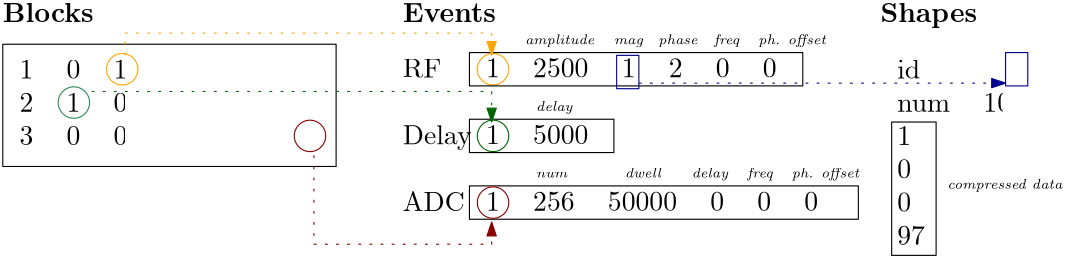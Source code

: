 <?xml version="1.0"?>
<!DOCTYPE ipe SYSTEM "ipe.dtd">
<ipe version="70005" creator="Ipe 7.1.4">
<info created="D:20150420133031" modified="D:20150420135700"/>
<ipestyle name="basic">
<symbol name="arrow/arc(spx)">
<path stroke="sym-stroke" fill="sym-stroke" pen="sym-pen">
0 0 m
-1 0.333 l
-1 -0.333 l
h
</path>
</symbol>
<symbol name="arrow/farc(spx)">
<path stroke="sym-stroke" fill="white" pen="sym-pen">
0 0 m
-1 0.333 l
-1 -0.333 l
h
</path>
</symbol>
<symbol name="mark/circle(sx)" transformations="translations">
<path fill="sym-stroke">
0.6 0 0 0.6 0 0 e
0.4 0 0 0.4 0 0 e
</path>
</symbol>
<symbol name="mark/disk(sx)" transformations="translations">
<path fill="sym-stroke">
0.6 0 0 0.6 0 0 e
</path>
</symbol>
<symbol name="mark/fdisk(sfx)" transformations="translations">
<group>
<path fill="sym-fill">
0.5 0 0 0.5 0 0 e
</path>
<path fill="sym-stroke" fillrule="eofill">
0.6 0 0 0.6 0 0 e
0.4 0 0 0.4 0 0 e
</path>
</group>
</symbol>
<symbol name="mark/box(sx)" transformations="translations">
<path fill="sym-stroke" fillrule="eofill">
-0.6 -0.6 m
0.6 -0.6 l
0.6 0.6 l
-0.6 0.6 l
h
-0.4 -0.4 m
0.4 -0.4 l
0.4 0.4 l
-0.4 0.4 l
h
</path>
</symbol>
<symbol name="mark/square(sx)" transformations="translations">
<path fill="sym-stroke">
-0.6 -0.6 m
0.6 -0.6 l
0.6 0.6 l
-0.6 0.6 l
h
</path>
</symbol>
<symbol name="mark/fsquare(sfx)" transformations="translations">
<group>
<path fill="sym-fill">
-0.5 -0.5 m
0.5 -0.5 l
0.5 0.5 l
-0.5 0.5 l
h
</path>
<path fill="sym-stroke" fillrule="eofill">
-0.6 -0.6 m
0.6 -0.6 l
0.6 0.6 l
-0.6 0.6 l
h
-0.4 -0.4 m
0.4 -0.4 l
0.4 0.4 l
-0.4 0.4 l
h
</path>
</group>
</symbol>
<symbol name="mark/cross(sx)" transformations="translations">
<group>
<path fill="sym-stroke">
-0.43 -0.57 m
0.57 0.43 l
0.43 0.57 l
-0.57 -0.43 l
h
</path>
<path fill="sym-stroke">
-0.43 0.57 m
0.57 -0.43 l
0.43 -0.57 l
-0.57 0.43 l
h
</path>
</group>
</symbol>
<symbol name="arrow/fnormal(spx)">
<path stroke="sym-stroke" fill="white" pen="sym-pen">
0 0 m
-1 0.333 l
-1 -0.333 l
h
</path>
</symbol>
<symbol name="arrow/pointed(spx)">
<path stroke="sym-stroke" fill="sym-stroke" pen="sym-pen">
0 0 m
-1 0.333 l
-0.8 0 l
-1 -0.333 l
h
</path>
</symbol>
<symbol name="arrow/fpointed(spx)">
<path stroke="sym-stroke" fill="white" pen="sym-pen">
0 0 m
-1 0.333 l
-0.8 0 l
-1 -0.333 l
h
</path>
</symbol>
<symbol name="arrow/linear(spx)">
<path stroke="sym-stroke" pen="sym-pen">
-1 0.333 m
0 0 l
-1 -0.333 l
</path>
</symbol>
<symbol name="arrow/fdouble(spx)">
<path stroke="sym-stroke" fill="white" pen="sym-pen">
0 0 m
-1 0.333 l
-1 -0.333 l
h
-1 0 m
-2 0.333 l
-2 -0.333 l
h
</path>
</symbol>
<symbol name="arrow/double(spx)">
<path stroke="sym-stroke" fill="sym-stroke" pen="sym-pen">
0 0 m
-1 0.333 l
-1 -0.333 l
h
-1 0 m
-2 0.333 l
-2 -0.333 l
h
</path>
</symbol>
<pen name="heavier" value="0.8"/>
<pen name="fat" value="1.2"/>
<pen name="ultrafat" value="2"/>
<symbolsize name="large" value="5"/>
<symbolsize name="small" value="2"/>
<symbolsize name="tiny" value="1.1"/>
<arrowsize name="large" value="10"/>
<arrowsize name="small" value="5"/>
<arrowsize name="tiny" value="3"/>
<color name="red" value="1 0 0"/>
<color name="green" value="0 1 0"/>
<color name="blue" value="0 0 1"/>
<color name="yellow" value="1 1 0"/>
<color name="orange" value="1 0.647 0"/>
<color name="gold" value="1 0.843 0"/>
<color name="purple" value="0.627 0.125 0.941"/>
<color name="gray" value="0.745"/>
<color name="brown" value="0.647 0.165 0.165"/>
<color name="navy" value="0 0 0.502"/>
<color name="pink" value="1 0.753 0.796"/>
<color name="seagreen" value="0.18 0.545 0.341"/>
<color name="turquoise" value="0.251 0.878 0.816"/>
<color name="violet" value="0.933 0.51 0.933"/>
<color name="darkblue" value="0 0 0.545"/>
<color name="darkcyan" value="0 0.545 0.545"/>
<color name="darkgray" value="0.663"/>
<color name="darkgreen" value="0 0.392 0"/>
<color name="darkmagenta" value="0.545 0 0.545"/>
<color name="darkorange" value="1 0.549 0"/>
<color name="darkred" value="0.545 0 0"/>
<color name="lightblue" value="0.678 0.847 0.902"/>
<color name="lightcyan" value="0.878 1 1"/>
<color name="lightgray" value="0.827"/>
<color name="lightgreen" value="0.565 0.933 0.565"/>
<color name="lightyellow" value="1 1 0.878"/>
<dashstyle name="dashed" value="[4] 0"/>
<dashstyle name="dotted" value="[1 3] 0"/>
<dashstyle name="dash dotted" value="[4 2 1 2] 0"/>
<dashstyle name="dash dot dotted" value="[4 2 1 2 1 2] 0"/>
<textsize name="large" value="\large"/>
<textsize name="Large" value="\Large"/>
<textsize name="LARGE" value="\LARGE"/>
<textsize name="huge" value="\huge"/>
<textsize name="Huge" value="\Huge"/>
<textsize name="small" value="\small"/>
<textsize name="footnote" value="\footnotesize"/>
<textsize name="tiny" value="\tiny"/>
<textstyle name="center" begin="\begin{center}" end="\end{center}"/>
<textstyle name="itemize" begin="\begin{itemize}" end="\end{itemize}"/>
<textstyle name="item" begin="\begin{itemize}\item{}" end="\end{itemize}"/>
<gridsize name="4 pts" value="4"/>
<gridsize name="8 pts (~3 mm)" value="8"/>
<gridsize name="16 pts (~6 mm)" value="16"/>
<gridsize name="32 pts (~12 mm)" value="32"/>
<gridsize name="10 pts (~3.5 mm)" value="10"/>
<gridsize name="20 pts (~7 mm)" value="20"/>
<gridsize name="14 pts (~5 mm)" value="14"/>
<gridsize name="28 pts (~10 mm)" value="28"/>
<gridsize name="56 pts (~20 mm)" value="56"/>
<anglesize name="90 deg" value="90"/>
<anglesize name="60 deg" value="60"/>
<anglesize name="45 deg" value="45"/>
<anglesize name="30 deg" value="30"/>
<anglesize name="22.5 deg" value="22.5"/>
<tiling name="falling" angle="-60" step="4" width="1"/>
<tiling name="rising" angle="30" step="4" width="1"/>
</ipestyle>
<page>
<layer name="alpha"/>
<view layers="alpha" active="alpha"/>
<path layer="alpha" matrix="0.909091 0 0 2.75 2.90909 -1428" stroke="black">
32 816 m
32 800 l
164 800 l
164 816 l
h
</path>
<text matrix="1 0 0 1 164 -8" transformations="translations" pos="36 812" stroke="black" type="label" width="116.563" height="8.465" depth="3.49" valign="baseline">\begin{tabular}{rrrrrr}
1 &amp; 2500 &amp;  1 &amp;  2 &amp;  0 &amp;  0
\end{tabular}</text>
<text matrix="1 0 0 1 8 -8" transformations="translations" pos="24 832" stroke="black" type="label" width="32.719" height="6.918" depth="0" valign="baseline">\textbf{Blocks}</text>
<text matrix="1 0 0 1 -12 32" transformations="translations" pos="44 780" stroke="black" type="minipage" width="44" height="20.406" depth="15.46" valign="top">\begin{tabular}{rrrrrrr}
1 &amp; 0 &amp; 1 &amp; 0 &amp; 0 &amp; 0 &amp; 0\\
2 &amp; 1 &amp; 0 &amp; 0 &amp; 0 &amp; 0 &amp; 0\\
3 &amp; 0 &amp; 0 &amp; 0 &amp; 0 &amp; 0 &amp; 1\\
\end{tabular}</text>
<path matrix="1 0 0 1 -1 -1" stroke="orange">
5.65685 0 0 5.65685 76 808 e
</path>
<path matrix="1 0 0 1 132.5 -1" stroke="orange">
5.65685 0 0 5.65685 76 808 e
</path>
<text matrix="1 0 0 1 152 -28" transformations="translations" pos="24 832" stroke="black" type="label" width="13.837" height="6.808" depth="0" valign="baseline">RF</text>
<path matrix="1 0 0 1 -18.4 -13" stroke="seagreen">
5.65685 0 0 5.65685 76 808 e
</path>
<path matrix="0.393939 0 0 0.75 187.394 177" stroke="black">
32 816 m
32 800 l
164 800 l
164 816 l
h
</path>
<path matrix="1 0 0 1 132.5 -25" stroke="darkgreen">
5.65685 0 0 5.65685 76 808 e
</path>
<text matrix="1 0 0 1 152 -52" transformations="translations" pos="24 832" stroke="black" type="label" width="24.768" height="6.926" depth="1.93" valign="baseline">Delay</text>
<path matrix="1.06061 0 0 0.75 166.061 153" stroke="black">
32 816 m
32 800 l
164 800 l
164 816 l
h
</path>
<text matrix="1 0 0 1 164 -56" transformations="translations" pos="36 812" stroke="black" type="label" width="134.828" height="8.465" depth="3.49" valign="baseline">\begin{tabular}{rrrrrr}
1 &amp;  256  &amp; 50000 &amp;  0 &amp; 0 &amp; 0
\end{tabular}
</text>
<path matrix="1 0 0 1 132.5 -49" stroke="darkred">
5.65685 0 0 5.65685 76 808 e
</path>
<text matrix="1 0 0 1 152 -76" transformations="translations" pos="24 832" stroke="black" type="label" width="22.278" height="6.808" depth="0" valign="baseline">ADC</text>
<path matrix="1 0 0 1 66.6 -25" stroke="darkred">
5.65685 0 0 5.65685 76 808 e
</path>
<path matrix="0.909091 0 0 0.75 170.909 201" stroke="black">
32 816 m
32 800 l
164 800 l
164 816 l
h
</path>
<text matrix="1 0 0 1 164 -32" transformations="translations" pos="36 812" stroke="black" type="label" width="48.817" height="8.465" depth="3.49" valign="baseline">\begin{tabular}{rr}
1 &amp; 5000
\end{tabular}</text>
<text matrix="1 0 0 1 196 -16" transformations="translations" pos="24 832" stroke="black" type="label" width="24.994" height="3.468" depth="0.96" valign="baseline">\tiny\em \textrm{amplitude}</text>
<text matrix="1 0 0 1 228 -16" transformations="translations" pos="24 832" stroke="black" type="label" width="10.477" height="2.153" depth="0.96" valign="baseline">\tiny\em \textrm{mag}</text>
<text matrix="1 0 0 1 244 -16" transformations="translations" pos="24 832" stroke="black" type="label" width="14.145" height="3.468" depth="0.96" valign="baseline">\tiny\em \textrm{phase}</text>
<text matrix="1 0 0 1 264 -16" transformations="translations" pos="24 832" stroke="black" type="label" width="9.166" height="3.468" depth="0.96" valign="baseline">\tiny\em \textrm{freq}</text>
<text matrix="1 0 0 1 280 -16" transformations="translations" pos="24 832" stroke="black" type="label" width="24.341" height="3.468" depth="0.96" valign="baseline">\tiny\em \textrm{ph. offset}</text>
<text matrix="1 0 0 1 200 -40" transformations="translations" pos="24 832" stroke="black" type="label" width="13.122" height="3.468" depth="0.96" valign="baseline">\tiny\em \textrm{delay}</text>
<text matrix="1 0 0 1 200 -64" transformations="translations" pos="24 832" stroke="black" type="label" width="11.208" height="2.145" depth="0" valign="baseline">\tiny\em \textrm{num}</text>
<text matrix="1 0 0 1 232 -64" transformations="translations" pos="24 832" stroke="black" type="label" width="12.975" height="3.459" depth="0" valign="baseline">\tiny\em \textrm{dwell}</text>
<text matrix="1 0 0 1 256 -64" transformations="translations" pos="24 832" stroke="black" type="label" width="13.122" height="3.468" depth="0.96" valign="baseline">\tiny\em \textrm{delay}</text>
<text matrix="1 0 0 1 276 -64" transformations="translations" pos="24 832" stroke="black" type="label" width="9.166" height="3.468" depth="0.96" valign="baseline">\tiny\em \textrm{freq}</text>
<text matrix="1 0 0 1 292 -64" transformations="translations" pos="24 832" stroke="black" type="label" width="24.341" height="3.468" depth="0.96" valign="baseline">\tiny\em \textrm{ph. offset}</text>
<text matrix="1 0 0 1 152 -8" transformations="translations" pos="24 832" stroke="black" type="label" width="33.528" height="6.835" depth="0" valign="baseline">\textbf{Events}</text>
<text matrix="1 0 0 1 324 -8" transformations="translations" pos="24 832" stroke="black" type="label" width="34.753" height="6.926" depth="1.93" valign="baseline">\textbf{Shapes}</text>
<text matrix="1 0 0 1 304 32" transformations="translations" pos="44 780" stroke="black" type="minipage" width="44" height="38.321" depth="33.41" valign="top">\begin{tabular}{lrrrrrr}
id &amp; 1\\
num &amp; 100  \\
1 \\
0 \\
0 \\
97 
\end{tabular}</text>
<path matrix="1 0 0 1 1 0" stroke="darkblue">
260 800 m
260 812 l
252 812 l
252 800 l
h
</path>
<path matrix="1 0 0 1 141 1" stroke="darkblue">
260 800 m
260 812 l
252 812 l
252 800 l
h
</path>
<text matrix="1 0 0 1 348 -68" transformations="translations" pos="24 832" stroke="black" type="label" width="41.486" height="3.468" depth="0.96" valign="baseline">\tiny\em \textrm{compressed data}</text>
<path matrix="0.121212 0 0 3 348.121 -1660" stroke="black">
32 816 m
32 800 l
164 800 l
164 816 l
h
</path>
<path stroke="darkred" dash="dotted" arrow="normal/small">
144 776 m
144 744 l
208 744 l
208 752 l
</path>
<path stroke="darkgreen" dash="dotted" arrow="normal/small">
64 799 m
208 799 l
208 788 l
</path>
<path stroke="orange" dash="dotted" arrow="normal/small">
76 812 m
76 820 l
208 820 l
208 812 l
</path>
<path stroke="darkblue" dash="dotted" arrow="normal/small">
261 802 m
393 802 l
</path>
</page>
</ipe>

